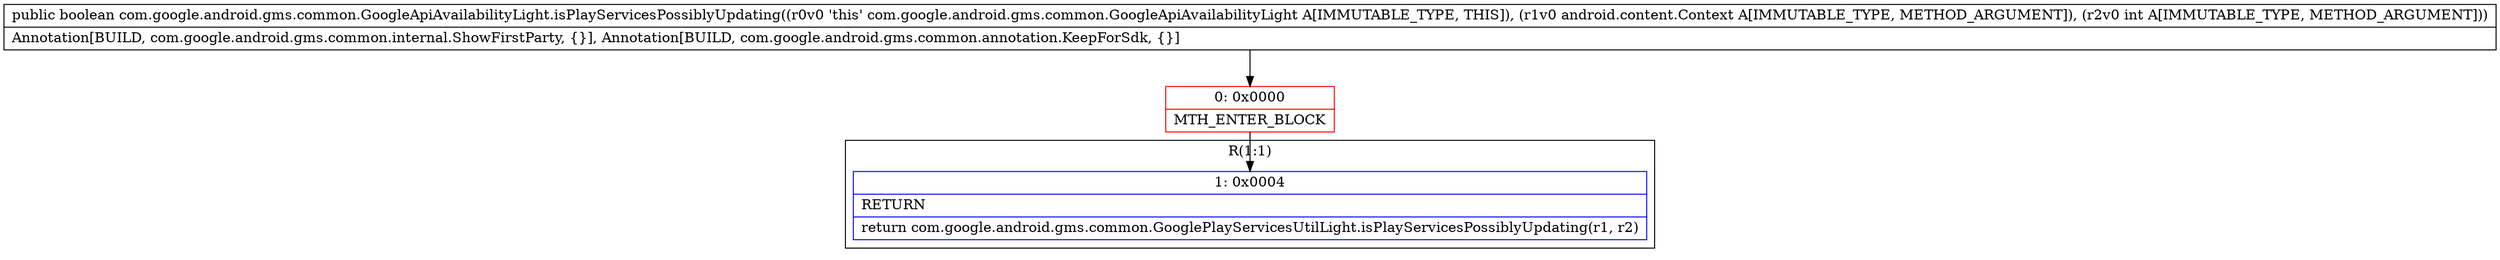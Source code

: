 digraph "CFG forcom.google.android.gms.common.GoogleApiAvailabilityLight.isPlayServicesPossiblyUpdating(Landroid\/content\/Context;I)Z" {
subgraph cluster_Region_1847215501 {
label = "R(1:1)";
node [shape=record,color=blue];
Node_1 [shape=record,label="{1\:\ 0x0004|RETURN\l|return com.google.android.gms.common.GooglePlayServicesUtilLight.isPlayServicesPossiblyUpdating(r1, r2)\l}"];
}
Node_0 [shape=record,color=red,label="{0\:\ 0x0000|MTH_ENTER_BLOCK\l}"];
MethodNode[shape=record,label="{public boolean com.google.android.gms.common.GoogleApiAvailabilityLight.isPlayServicesPossiblyUpdating((r0v0 'this' com.google.android.gms.common.GoogleApiAvailabilityLight A[IMMUTABLE_TYPE, THIS]), (r1v0 android.content.Context A[IMMUTABLE_TYPE, METHOD_ARGUMENT]), (r2v0 int A[IMMUTABLE_TYPE, METHOD_ARGUMENT]))  | Annotation[BUILD, com.google.android.gms.common.internal.ShowFirstParty, \{\}], Annotation[BUILD, com.google.android.gms.common.annotation.KeepForSdk, \{\}]\l}"];
MethodNode -> Node_0;
Node_0 -> Node_1;
}

